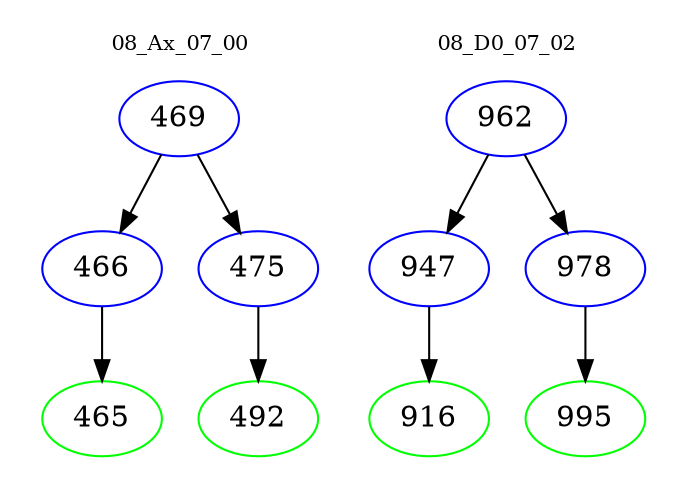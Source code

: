 digraph{
subgraph cluster_0 {
color = white
label = "08_Ax_07_00";
fontsize=10;
T0_469 [label="469", color="blue"]
T0_469 -> T0_466 [color="black"]
T0_466 [label="466", color="blue"]
T0_466 -> T0_465 [color="black"]
T0_465 [label="465", color="green"]
T0_469 -> T0_475 [color="black"]
T0_475 [label="475", color="blue"]
T0_475 -> T0_492 [color="black"]
T0_492 [label="492", color="green"]
}
subgraph cluster_1 {
color = white
label = "08_D0_07_02";
fontsize=10;
T1_962 [label="962", color="blue"]
T1_962 -> T1_947 [color="black"]
T1_947 [label="947", color="blue"]
T1_947 -> T1_916 [color="black"]
T1_916 [label="916", color="green"]
T1_962 -> T1_978 [color="black"]
T1_978 [label="978", color="blue"]
T1_978 -> T1_995 [color="black"]
T1_995 [label="995", color="green"]
}
}
